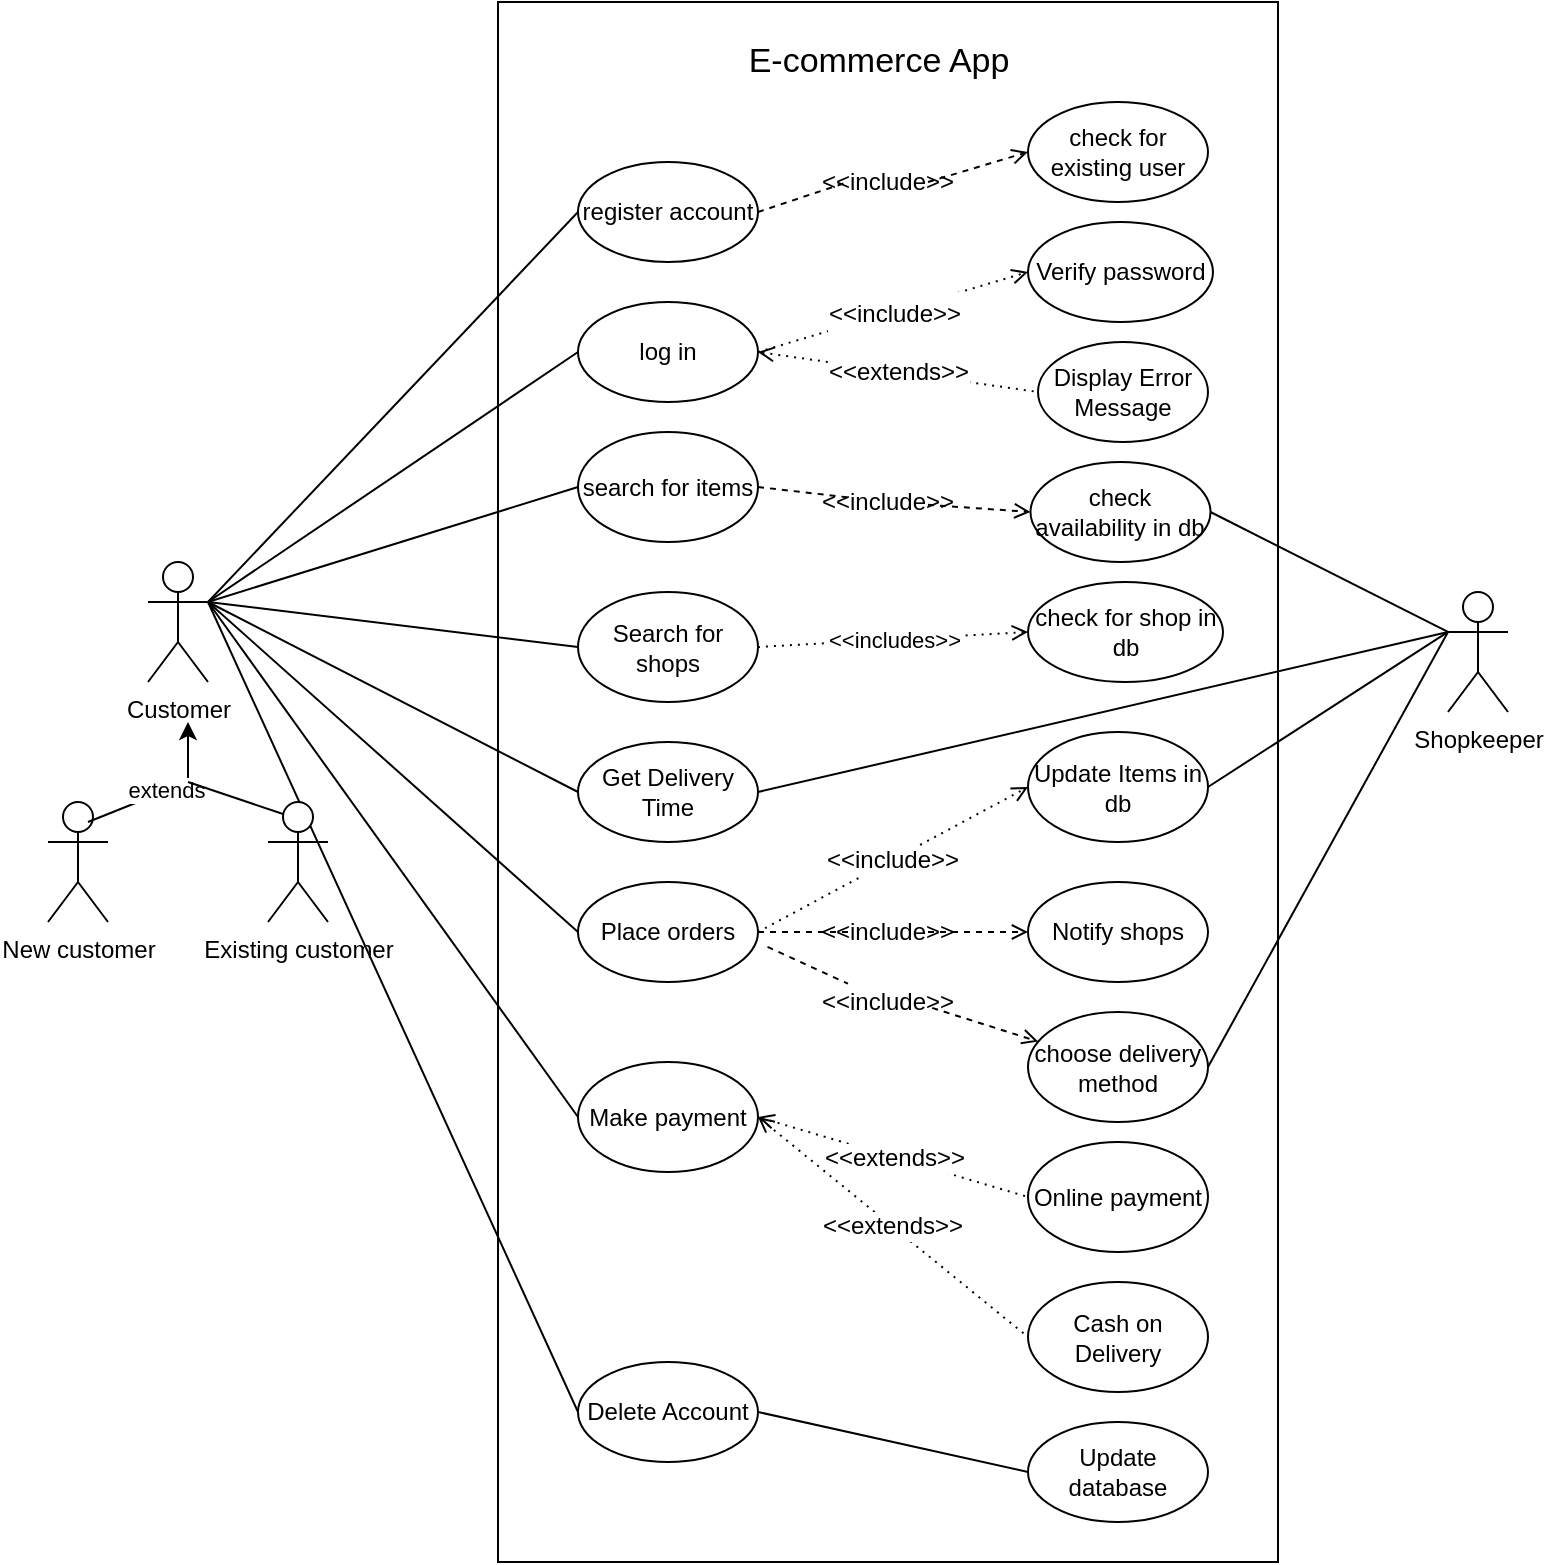 <mxfile version="14.4.3" type="device"><diagram id="G1BcQNsagPN4p7oFMzX4" name="Page-1"><mxGraphModel dx="2580" dy="1972" grid="1" gridSize="10" guides="1" tooltips="1" connect="1" arrows="1" fold="1" page="1" pageScale="1" pageWidth="850" pageHeight="1100" math="0" shadow="0"><root><mxCell id="0"/><mxCell id="1" parent="0"/><object label="Customer" id="H-6pp9hPZMghVq51gTgd-2"><mxCell style="shape=umlActor;verticalLabelPosition=bottom;verticalAlign=top;html=1;outlineConnect=0;" parent="1" vertex="1"><mxGeometry x="60" y="180" width="30" height="60" as="geometry"/></mxCell></object><mxCell id="H-6pp9hPZMghVq51gTgd-45" value="" style="rounded=0;whiteSpace=wrap;html=1;" parent="1" vertex="1"><mxGeometry x="235" y="-100" width="390" height="780" as="geometry"/></mxCell><mxCell id="H-6pp9hPZMghVq51gTgd-46" value="register account" style="ellipse;whiteSpace=wrap;html=1;" parent="1" vertex="1"><mxGeometry x="275" y="-20" width="90" height="50" as="geometry"/></mxCell><mxCell id="H-6pp9hPZMghVq51gTgd-47" value="search for items" style="ellipse;whiteSpace=wrap;html=1;" parent="1" vertex="1"><mxGeometry x="275" y="115" width="90" height="55" as="geometry"/></mxCell><mxCell id="H-6pp9hPZMghVq51gTgd-48" value="Search for shops" style="ellipse;whiteSpace=wrap;html=1;" parent="1" vertex="1"><mxGeometry x="275" y="195" width="90" height="55" as="geometry"/></mxCell><mxCell id="H-6pp9hPZMghVq51gTgd-49" value="Place orders" style="ellipse;whiteSpace=wrap;html=1;" parent="1" vertex="1"><mxGeometry x="275" y="340" width="90" height="50" as="geometry"/></mxCell><mxCell id="H-6pp9hPZMghVq51gTgd-50" value="" style="endArrow=open;dashed=1;html=1;exitX=1.053;exitY=0.648;exitDx=0;exitDy=0;exitPerimeter=0;endFill=0;" parent="1" source="H-6pp9hPZMghVq51gTgd-65" target="H-6pp9hPZMghVq51gTgd-51" edge="1"><mxGeometry width="50" height="50" relative="1" as="geometry"><mxPoint x="360" y="350" as="sourcePoint"/><mxPoint x="490" y="350" as="targetPoint"/></mxGeometry></mxCell><mxCell id="H-6pp9hPZMghVq51gTgd-51" value="choose delivery method" style="ellipse;whiteSpace=wrap;html=1;" parent="1" vertex="1"><mxGeometry x="500" y="405" width="90" height="55" as="geometry"/></mxCell><mxCell id="H-6pp9hPZMghVq51gTgd-52" value="Delete Account" style="ellipse;whiteSpace=wrap;html=1;" parent="1" vertex="1"><mxGeometry x="275" y="580" width="90" height="50" as="geometry"/></mxCell><mxCell id="H-6pp9hPZMghVq51gTgd-53" value="Notify shops" style="ellipse;whiteSpace=wrap;html=1;" parent="1" vertex="1"><mxGeometry x="500" y="340" width="90" height="50" as="geometry"/></mxCell><mxCell id="H-6pp9hPZMghVq51gTgd-54" value="" style="endArrow=open;dashed=1;html=1;endFill=0;entryX=0;entryY=0.5;entryDx=0;entryDy=0;" parent="1" source="H-6pp9hPZMghVq51gTgd-61" target="H-6pp9hPZMghVq51gTgd-55" edge="1"><mxGeometry width="50" height="50" relative="1" as="geometry"><mxPoint x="370" y="169.5" as="sourcePoint"/><mxPoint x="500" y="170" as="targetPoint"/></mxGeometry></mxCell><mxCell id="H-6pp9hPZMghVq51gTgd-55" value="check availability in db" style="ellipse;whiteSpace=wrap;html=1;" parent="1" vertex="1"><mxGeometry x="501.25" y="130" width="90" height="50" as="geometry"/></mxCell><mxCell id="H-6pp9hPZMghVq51gTgd-56" value="" style="endArrow=open;dashed=1;html=1;entryX=0;entryY=0.5;entryDx=0;entryDy=0;endFill=0;" parent="1" source="H-6pp9hPZMghVq51gTgd-63" target="H-6pp9hPZMghVq51gTgd-53" edge="1"><mxGeometry width="50" height="50" relative="1" as="geometry"><mxPoint x="370" y="340" as="sourcePoint"/><mxPoint x="420" y="290" as="targetPoint"/></mxGeometry></mxCell><mxCell id="H-6pp9hPZMghVq51gTgd-57" value="check for existing user" style="ellipse;whiteSpace=wrap;html=1;" parent="1" vertex="1"><mxGeometry x="500" y="-50" width="90" height="50" as="geometry"/></mxCell><mxCell id="H-6pp9hPZMghVq51gTgd-58" value="" style="endArrow=open;dashed=1;html=1;entryX=0;entryY=0.5;entryDx=0;entryDy=0;exitX=1;exitY=0.5;exitDx=0;exitDy=0;endFill=0;" parent="1" source="H-6pp9hPZMghVq51gTgd-59" target="H-6pp9hPZMghVq51gTgd-57" edge="1"><mxGeometry width="50" height="50" relative="1" as="geometry"><mxPoint x="370" y="100" as="sourcePoint"/><mxPoint x="420" y="50" as="targetPoint"/></mxGeometry></mxCell><mxCell id="H-6pp9hPZMghVq51gTgd-59" value="&amp;lt;&amp;lt;include&amp;gt;&amp;gt;" style="text;html=1;strokeColor=none;fillColor=none;align=center;verticalAlign=middle;whiteSpace=wrap;rounded=0;" parent="1" vertex="1"><mxGeometry x="410" y="-20" width="40" height="20" as="geometry"/></mxCell><mxCell id="H-6pp9hPZMghVq51gTgd-60" value="" style="endArrow=none;dashed=1;html=1;entryX=0;entryY=0.5;entryDx=0;entryDy=0;exitX=1;exitY=0.5;exitDx=0;exitDy=0;" parent="1" source="H-6pp9hPZMghVq51gTgd-46" target="H-6pp9hPZMghVq51gTgd-59" edge="1"><mxGeometry width="50" height="50" relative="1" as="geometry"><mxPoint x="370" y="95" as="sourcePoint"/><mxPoint x="500" y="95" as="targetPoint"/></mxGeometry></mxCell><mxCell id="H-6pp9hPZMghVq51gTgd-61" value="&amp;lt;&amp;lt;include&amp;gt;&amp;gt;" style="text;html=1;strokeColor=none;fillColor=none;align=center;verticalAlign=middle;whiteSpace=wrap;rounded=0;" parent="1" vertex="1"><mxGeometry x="410" y="140" width="40" height="20" as="geometry"/></mxCell><mxCell id="H-6pp9hPZMghVq51gTgd-62" value="" style="endArrow=none;dashed=1;html=1;exitX=1;exitY=0.5;exitDx=0;exitDy=0;" parent="1" source="H-6pp9hPZMghVq51gTgd-47" target="H-6pp9hPZMghVq51gTgd-61" edge="1"><mxGeometry width="50" height="50" relative="1" as="geometry"><mxPoint x="370" y="169.5" as="sourcePoint"/><mxPoint x="500" y="170" as="targetPoint"/></mxGeometry></mxCell><mxCell id="H-6pp9hPZMghVq51gTgd-63" value="&amp;lt;&amp;lt;include&amp;gt;&amp;gt;" style="text;html=1;strokeColor=none;fillColor=none;align=center;verticalAlign=middle;whiteSpace=wrap;rounded=0;" parent="1" vertex="1"><mxGeometry x="410" y="355" width="40" height="20" as="geometry"/></mxCell><mxCell id="H-6pp9hPZMghVq51gTgd-64" value="" style="endArrow=none;dashed=1;html=1;entryX=0;entryY=0.5;entryDx=0;entryDy=0;exitX=1;exitY=0.5;exitDx=0;exitDy=0;" parent="1" source="H-6pp9hPZMghVq51gTgd-49" target="H-6pp9hPZMghVq51gTgd-63" edge="1"><mxGeometry width="50" height="50" relative="1" as="geometry"><mxPoint x="370" y="340" as="sourcePoint"/><mxPoint x="500" y="315" as="targetPoint"/></mxGeometry></mxCell><mxCell id="H-6pp9hPZMghVq51gTgd-65" value="&amp;lt;&amp;lt;include&amp;gt;&amp;gt;" style="text;html=1;strokeColor=none;fillColor=none;align=center;verticalAlign=middle;whiteSpace=wrap;rounded=0;" parent="1" vertex="1"><mxGeometry x="410" y="390" width="40" height="20" as="geometry"/></mxCell><mxCell id="H-6pp9hPZMghVq51gTgd-66" value="" style="endArrow=none;dashed=1;html=1;exitX=1.053;exitY=0.648;exitDx=0;exitDy=0;exitPerimeter=0;" parent="1" source="H-6pp9hPZMghVq51gTgd-49" target="H-6pp9hPZMghVq51gTgd-65" edge="1"><mxGeometry width="50" height="50" relative="1" as="geometry"><mxPoint x="374.77" y="342.4" as="sourcePoint"/><mxPoint x="503.707" y="376.57" as="targetPoint"/></mxGeometry></mxCell><mxCell id="H-6pp9hPZMghVq51gTgd-67" value="" style="endArrow=none;html=1;entryX=0;entryY=0.5;entryDx=0;entryDy=0;" parent="1" target="H-6pp9hPZMghVq51gTgd-46" edge="1"><mxGeometry width="50" height="50" relative="1" as="geometry"><mxPoint x="90" y="200" as="sourcePoint"/><mxPoint x="170" y="190" as="targetPoint"/></mxGeometry></mxCell><mxCell id="H-6pp9hPZMghVq51gTgd-69" value="" style="endArrow=none;html=1;entryX=0;entryY=0.5;entryDx=0;entryDy=0;exitX=1;exitY=0.333;exitDx=0;exitDy=0;exitPerimeter=0;" parent="1" source="H-6pp9hPZMghVq51gTgd-2" target="H-6pp9hPZMghVq51gTgd-48" edge="1"><mxGeometry width="50" height="50" relative="1" as="geometry"><mxPoint x="120" y="240" as="sourcePoint"/><mxPoint x="190" y="250" as="targetPoint"/></mxGeometry></mxCell><mxCell id="H-6pp9hPZMghVq51gTgd-70" value="" style="endArrow=none;html=1;exitX=1;exitY=0.333;exitDx=0;exitDy=0;exitPerimeter=0;entryX=0;entryY=0.5;entryDx=0;entryDy=0;" parent="1" source="H-6pp9hPZMghVq51gTgd-2" target="H-6pp9hPZMghVq51gTgd-47" edge="1"><mxGeometry width="50" height="50" relative="1" as="geometry"><mxPoint x="120" y="240" as="sourcePoint"/><mxPoint x="280" y="170" as="targetPoint"/></mxGeometry></mxCell><mxCell id="H-6pp9hPZMghVq51gTgd-71" value="" style="endArrow=none;html=1;exitX=1;exitY=0.333;exitDx=0;exitDy=0;exitPerimeter=0;entryX=0;entryY=0.5;entryDx=0;entryDy=0;" parent="1" source="H-6pp9hPZMghVq51gTgd-2" target="H-6pp9hPZMghVq51gTgd-52" edge="1"><mxGeometry width="50" height="50" relative="1" as="geometry"><mxPoint x="120" y="240" as="sourcePoint"/><mxPoint x="280" y="430" as="targetPoint"/></mxGeometry></mxCell><mxCell id="H-6pp9hPZMghVq51gTgd-72" value="" style="endArrow=none;html=1;exitX=1;exitY=0.333;exitDx=0;exitDy=0;exitPerimeter=0;entryX=0;entryY=0.5;entryDx=0;entryDy=0;" parent="1" source="H-6pp9hPZMghVq51gTgd-2" target="H-6pp9hPZMghVq51gTgd-49" edge="1"><mxGeometry width="50" height="50" relative="1" as="geometry"><mxPoint x="230" y="385" as="sourcePoint"/><mxPoint x="280" y="335" as="targetPoint"/></mxGeometry></mxCell><mxCell id="H-6pp9hPZMghVq51gTgd-76" value="New customer" style="shape=umlActor;verticalLabelPosition=bottom;verticalAlign=top;html=1;outlineConnect=0;" parent="1" vertex="1"><mxGeometry x="10" y="300" width="30" height="60" as="geometry"/></mxCell><mxCell id="H-6pp9hPZMghVq51gTgd-78" value="Existing customer" style="shape=umlActor;verticalLabelPosition=bottom;verticalAlign=top;html=1;outlineConnect=0;" parent="1" vertex="1"><mxGeometry x="120" y="300" width="30" height="60" as="geometry"/></mxCell><mxCell id="H-6pp9hPZMghVq51gTgd-89" value="extends" style="endArrow=classic;html=1;rounded=0;startArrow=none;startFill=0;" parent="1" edge="1"><mxGeometry width="50" height="50" relative="1" as="geometry"><mxPoint x="30" y="310" as="sourcePoint"/><mxPoint x="80" y="260" as="targetPoint"/><Array as="points"><mxPoint x="80" y="290"/></Array></mxGeometry></mxCell><mxCell id="H-6pp9hPZMghVq51gTgd-90" value="" style="endArrow=none;html=1;exitX=0.25;exitY=0.1;exitDx=0;exitDy=0;exitPerimeter=0;" parent="1" source="H-6pp9hPZMghVq51gTgd-78" edge="1"><mxGeometry width="50" height="50" relative="1" as="geometry"><mxPoint x="50" y="480" as="sourcePoint"/><mxPoint x="80" y="290" as="targetPoint"/></mxGeometry></mxCell><mxCell id="H-6pp9hPZMghVq51gTgd-91" value="Shopkeeper" style="shape=umlActor;verticalLabelPosition=bottom;verticalAlign=top;html=1;outlineConnect=0;rounded=0;sketch=0;" parent="1" vertex="1"><mxGeometry x="710" y="195" width="30" height="60" as="geometry"/></mxCell><mxCell id="H-6pp9hPZMghVq51gTgd-93" value="Update Items in db" style="ellipse;whiteSpace=wrap;html=1;rounded=0;sketch=0;" parent="1" vertex="1"><mxGeometry x="500" y="265" width="90" height="55" as="geometry"/></mxCell><mxCell id="H-6pp9hPZMghVq51gTgd-98" value="" style="endArrow=none;html=1;entryX=0;entryY=0.333;entryDx=0;entryDy=0;entryPerimeter=0;exitX=1;exitY=0.5;exitDx=0;exitDy=0;" parent="1" source="H-6pp9hPZMghVq51gTgd-93" target="H-6pp9hPZMghVq51gTgd-91" edge="1"><mxGeometry width="50" height="50" relative="1" as="geometry"><mxPoint x="390" y="280" as="sourcePoint"/><mxPoint x="440" y="230" as="targetPoint"/></mxGeometry></mxCell><mxCell id="H-6pp9hPZMghVq51gTgd-99" value="" style="endArrow=none;html=1;exitX=1;exitY=0.5;exitDx=0;exitDy=0;entryX=0;entryY=0.333;entryDx=0;entryDy=0;entryPerimeter=0;" parent="1" source="H-6pp9hPZMghVq51gTgd-55" target="H-6pp9hPZMghVq51gTgd-91" edge="1"><mxGeometry width="50" height="50" relative="1" as="geometry"><mxPoint x="390" y="280" as="sourcePoint"/><mxPoint x="700" y="220" as="targetPoint"/></mxGeometry></mxCell><mxCell id="H-6pp9hPZMghVq51gTgd-103" value="Get Delivery Time" style="ellipse;whiteSpace=wrap;html=1;rounded=0;sketch=0;" parent="1" vertex="1"><mxGeometry x="275" y="270" width="90" height="50" as="geometry"/></mxCell><mxCell id="H-6pp9hPZMghVq51gTgd-104" value="" style="endArrow=none;html=1;exitX=0;exitY=0.5;exitDx=0;exitDy=0;" parent="1" source="H-6pp9hPZMghVq51gTgd-103" edge="1"><mxGeometry width="50" height="50" relative="1" as="geometry"><mxPoint x="390" y="280" as="sourcePoint"/><mxPoint x="90" y="200" as="targetPoint"/></mxGeometry></mxCell><mxCell id="H-6pp9hPZMghVq51gTgd-105" value="" style="endArrow=none;html=1;entryX=0;entryY=0.333;entryDx=0;entryDy=0;entryPerimeter=0;exitX=1;exitY=0.5;exitDx=0;exitDy=0;" parent="1" source="H-6pp9hPZMghVq51gTgd-103" target="H-6pp9hPZMghVq51gTgd-91" edge="1"><mxGeometry width="50" height="50" relative="1" as="geometry"><mxPoint x="390" y="270" as="sourcePoint"/><mxPoint x="440" y="220" as="targetPoint"/></mxGeometry></mxCell><mxCell id="H-6pp9hPZMghVq51gTgd-106" value="Display Error Message" style="ellipse;whiteSpace=wrap;html=1;rounded=0;sketch=0;" parent="1" vertex="1"><mxGeometry x="505" y="70" width="85" height="50" as="geometry"/></mxCell><mxCell id="H-6pp9hPZMghVq51gTgd-109" value="" style="endArrow=none;html=1;entryX=0;entryY=0.333;entryDx=0;entryDy=0;entryPerimeter=0;exitX=1;exitY=0.5;exitDx=0;exitDy=0;" parent="1" source="H-6pp9hPZMghVq51gTgd-51" target="H-6pp9hPZMghVq51gTgd-91" edge="1"><mxGeometry width="50" height="50" relative="1" as="geometry"><mxPoint x="390" y="270" as="sourcePoint"/><mxPoint x="440" y="220" as="targetPoint"/></mxGeometry></mxCell><mxCell id="H-6pp9hPZMghVq51gTgd-111" value="E-commerce App" style="text;strokeColor=none;fillColor=none;html=1;fontSize=17;fontStyle=0;verticalAlign=middle;align=center;rounded=0;sketch=0;" parent="1" vertex="1"><mxGeometry x="375" y="-90" width="100" height="40" as="geometry"/></mxCell><mxCell id="H-6pp9hPZMghVq51gTgd-116" value="log in" style="ellipse;whiteSpace=wrap;html=1;" parent="1" vertex="1"><mxGeometry x="275" y="50" width="90" height="50" as="geometry"/></mxCell><mxCell id="H-6pp9hPZMghVq51gTgd-117" value="Verify password" style="ellipse;whiteSpace=wrap;html=1;" parent="1" vertex="1"><mxGeometry x="500" y="10" width="92.5" height="50" as="geometry"/></mxCell><mxCell id="H-6pp9hPZMghVq51gTgd-118" value="" style="endArrow=none;html=1;fontSize=17;entryX=0;entryY=0.5;entryDx=0;entryDy=0;exitX=1;exitY=0.333;exitDx=0;exitDy=0;exitPerimeter=0;" parent="1" source="H-6pp9hPZMghVq51gTgd-2" target="H-6pp9hPZMghVq51gTgd-116" edge="1"><mxGeometry width="50" height="50" relative="1" as="geometry"><mxPoint x="160" y="170" as="sourcePoint"/><mxPoint x="210" y="120" as="targetPoint"/></mxGeometry></mxCell><mxCell id="H-6pp9hPZMghVq51gTgd-119" value="&lt;font&gt;&lt;font style=&quot;font-size: 12px&quot;&gt;&amp;lt;&amp;lt;include&amp;gt;&amp;gt;&lt;/font&gt;&lt;br&gt;&lt;/font&gt;" style="endArrow=open;dashed=1;html=1;dashPattern=1 3;strokeWidth=1;fontSize=17;entryX=0;entryY=0.5;entryDx=0;entryDy=0;exitX=1;exitY=0.5;exitDx=0;exitDy=0;endFill=0;" parent="1" source="H-6pp9hPZMghVq51gTgd-116" target="H-6pp9hPZMghVq51gTgd-117" edge="1"><mxGeometry width="50" height="50" relative="1" as="geometry"><mxPoint x="390" y="120" as="sourcePoint"/><mxPoint x="440" y="70" as="targetPoint"/></mxGeometry></mxCell><mxCell id="H-6pp9hPZMghVq51gTgd-120" value="&amp;lt;&amp;lt;extends&amp;gt;&amp;gt;" style="endArrow=none;dashed=1;html=1;dashPattern=1 3;strokeWidth=1;fontSize=12;entryX=0;entryY=0.5;entryDx=0;entryDy=0;exitX=1;exitY=0.5;exitDx=0;exitDy=0;startArrow=open;startFill=0;" parent="1" source="H-6pp9hPZMghVq51gTgd-116" target="H-6pp9hPZMghVq51gTgd-106" edge="1"><mxGeometry width="50" height="50" relative="1" as="geometry"><mxPoint x="390" y="120" as="sourcePoint"/><mxPoint x="440" y="70" as="targetPoint"/></mxGeometry></mxCell><mxCell id="H-6pp9hPZMghVq51gTgd-128" value="Make payment" style="ellipse;whiteSpace=wrap;html=1;" parent="1" vertex="1"><mxGeometry x="275" y="430" width="90" height="55" as="geometry"/></mxCell><mxCell id="H-6pp9hPZMghVq51gTgd-129" value="Online payment" style="ellipse;whiteSpace=wrap;html=1;" parent="1" vertex="1"><mxGeometry x="500" y="470" width="90" height="55" as="geometry"/></mxCell><mxCell id="H-6pp9hPZMghVq51gTgd-130" value="Cash on Delivery" style="ellipse;whiteSpace=wrap;html=1;" parent="1" vertex="1"><mxGeometry x="500" y="540" width="90" height="55" as="geometry"/></mxCell><mxCell id="H-6pp9hPZMghVq51gTgd-131" value="" style="endArrow=none;html=1;strokeWidth=1;fontSize=12;entryX=0;entryY=0.5;entryDx=0;entryDy=0;exitX=1;exitY=0.333;exitDx=0;exitDy=0;exitPerimeter=0;" parent="1" source="H-6pp9hPZMghVq51gTgd-2" target="H-6pp9hPZMghVq51gTgd-128" edge="1"><mxGeometry width="50" height="50" relative="1" as="geometry"><mxPoint x="100" y="480" as="sourcePoint"/><mxPoint x="150" y="430" as="targetPoint"/></mxGeometry></mxCell><mxCell id="H-6pp9hPZMghVq51gTgd-132" value="&amp;lt;&amp;lt;extends&amp;gt;&amp;gt;" style="endArrow=none;dashed=1;html=1;dashPattern=1 3;strokeWidth=1;fontSize=12;entryX=0;entryY=0.5;entryDx=0;entryDy=0;exitX=1;exitY=0.5;exitDx=0;exitDy=0;startArrow=open;startFill=0;" parent="1" source="H-6pp9hPZMghVq51gTgd-128" target="H-6pp9hPZMghVq51gTgd-129" edge="1"><mxGeometry width="50" height="50" relative="1" as="geometry"><mxPoint x="390" y="320" as="sourcePoint"/><mxPoint x="440" y="270" as="targetPoint"/></mxGeometry></mxCell><mxCell id="H-6pp9hPZMghVq51gTgd-133" value="&amp;lt;&amp;lt;extends&amp;gt;&amp;gt;" style="endArrow=none;dashed=1;html=1;dashPattern=1 3;strokeWidth=1;fontSize=12;exitX=1;exitY=0.5;exitDx=0;exitDy=0;entryX=0;entryY=0.5;entryDx=0;entryDy=0;startArrow=open;startFill=0;" parent="1" source="H-6pp9hPZMghVq51gTgd-128" target="H-6pp9hPZMghVq51gTgd-130" edge="1"><mxGeometry width="50" height="50" relative="1" as="geometry"><mxPoint x="390" y="420" as="sourcePoint"/><mxPoint x="440" y="370" as="targetPoint"/></mxGeometry></mxCell><mxCell id="H-6pp9hPZMghVq51gTgd-134" value="&amp;lt;&amp;lt;include&amp;gt;&amp;gt;" style="endArrow=open;dashed=1;html=1;dashPattern=1 3;strokeWidth=1;fontSize=12;entryX=0;entryY=0.5;entryDx=0;entryDy=0;exitX=1;exitY=0.5;exitDx=0;exitDy=0;endFill=0;" parent="1" source="H-6pp9hPZMghVq51gTgd-49" target="H-6pp9hPZMghVq51gTgd-93" edge="1"><mxGeometry width="50" height="50" relative="1" as="geometry"><mxPoint x="390" y="230" as="sourcePoint"/><mxPoint x="440" y="180" as="targetPoint"/></mxGeometry></mxCell><mxCell id="6UPurjhscMs2TVw8tXPN-1" value="check for shop in db" style="ellipse;whiteSpace=wrap;html=1;" vertex="1" parent="1"><mxGeometry x="500" y="190" width="97.5" height="50" as="geometry"/></mxCell><mxCell id="6UPurjhscMs2TVw8tXPN-2" value="&amp;lt;&amp;lt;includes&amp;gt;&amp;gt;" style="endArrow=none;dashed=1;html=1;dashPattern=1 3;strokeWidth=1;exitX=0;exitY=0.5;exitDx=0;exitDy=0;entryX=1;entryY=0.5;entryDx=0;entryDy=0;endFill=0;startArrow=open;startFill=0;" edge="1" parent="1" source="6UPurjhscMs2TVw8tXPN-1" target="H-6pp9hPZMghVq51gTgd-48"><mxGeometry width="50" height="50" relative="1" as="geometry"><mxPoint x="400" y="180" as="sourcePoint"/><mxPoint x="450" y="130" as="targetPoint"/></mxGeometry></mxCell><mxCell id="6UPurjhscMs2TVw8tXPN-3" value="Update database" style="ellipse;whiteSpace=wrap;html=1;" vertex="1" parent="1"><mxGeometry x="500" y="610" width="90" height="50" as="geometry"/></mxCell><mxCell id="6UPurjhscMs2TVw8tXPN-4" value="" style="endArrow=none;html=1;strokeWidth=1;entryX=0;entryY=0.5;entryDx=0;entryDy=0;exitX=1;exitY=0.5;exitDx=0;exitDy=0;" edge="1" parent="1" source="H-6pp9hPZMghVq51gTgd-52" target="6UPurjhscMs2TVw8tXPN-3"><mxGeometry width="50" height="50" relative="1" as="geometry"><mxPoint x="400" y="670" as="sourcePoint"/><mxPoint x="450" y="620" as="targetPoint"/></mxGeometry></mxCell></root></mxGraphModel></diagram></mxfile>